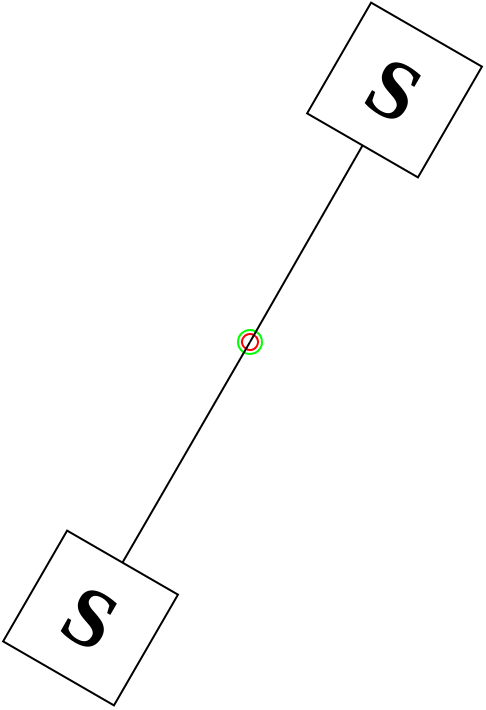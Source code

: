 <mxfile compressed="false" version="20.3.0" type="device">
  <diagram name="PA005A" id="r5pnv25qWxkjvZlbge1s">
    <mxGraphModel dx="1422" dy="977" grid="1" gridSize="2" guides="1" tooltips="1" connect="1" arrows="1" fold="1" page="1" pageScale="1" pageWidth="1169" pageHeight="827" math="0" shadow="0">
      <root>
        <mxCell id="NN_VJS9fBAGXD2zNihbb-0" />
        <mxCell id="NN_VJS9fBAGXD2zNihbb-124" value="Connection" style="" parent="NN_VJS9fBAGXD2zNihbb-0" />
        <object label="Connection" PipingConnector="Y" LabelConnector="N" SignalConnector="N" Direction="0,180" id="N9Zectl9yFI_1oqKC9Rz-5">
          <mxCell style="vsdxID=1407;fillColor=none;gradientColor=none;shape=stencil(rVFbDsIgEDwNnyQU4glqvcfGblsilmZBS28vZGMsxg9j/JvZmX1kR5g2TLCg0CpE8hdcbR8nYY5CaztPSDZmJEwnTDt4wpH8be6ZL1CcBV39vUxI3KdKh1YbswPTEzuBzlmiVGmKau9zUKM+jlJJQrJBko8QrZ+rrQ5oRJnXyMHBWElhRVx25ebnw/5zVvPFWRm83jxY5zilvf4eSy5xpKZ7AA==);strokeColor=#00ff00;strokeWidth=1;points=[[0.5,0.5,0,0,0]];labelBackgroundColor=none;rounded=0;html=1;whiteSpace=wrap;aspect=fixed;noLabel=1;snapToPoint=1;container=0;fontSize=16;" vertex="1" parent="NN_VJS9fBAGXD2zNihbb-124">
            <mxGeometry x="374" y="308" width="12" height="12" as="geometry" />
          </mxCell>
        </object>
        <mxCell id="NN_VJS9fBAGXD2zNihbb-131" value="Label" style="locked=1;" parent="NN_VJS9fBAGXD2zNihbb-0" />
        <mxCell id="NN_VJS9fBAGXD2zNihbb-132" value="Origo" style="" parent="NN_VJS9fBAGXD2zNihbb-0" />
        <object label="origo" id="N9Zectl9yFI_1oqKC9Rz-4">
          <mxCell style="vsdxID=1407;fillColor=none;gradientColor=none;shape=stencil(rVFbDsIgEDwNnyQU4glqvcfGblsilmZBS28vZGMsxg9j/JvZmX1kR5g2TLCg0CpE8hdcbR8nYY5CaztPSDZmJEwnTDt4wpH8be6ZL1CcBV39vUxI3KdKh1YbswPTEzuBzlmiVGmKau9zUKM+jlJJQrJBko8QrZ+rrQ5oRJnXyMHBWElhRVx25ebnw/5zVvPFWRm83jxY5zilvf4eSy5xpKZ7AA==);strokeColor=#ff0000;strokeWidth=1;points=[[0.5,0.5,0,0,0]];labelBackgroundColor=none;rounded=0;html=1;whiteSpace=wrap;aspect=fixed;noLabel=1;snapToPoint=1;rotation=-60;" vertex="1" parent="NN_VJS9fBAGXD2zNihbb-132">
            <mxGeometry x="376" y="310" width="8" height="8" as="geometry" />
          </mxCell>
        </object>
        <object label="Symbol" Width="15" Height="22" UoM="mm" id="NN_VJS9fBAGXD2zNihbb-134">
          <mxCell style="locked=1;" parent="NN_VJS9fBAGXD2zNihbb-0" />
        </object>
        <mxCell id="LgfQOALBtSMDCI_zHHA_-1" value="S" style="text;html=1;strokeColor=none;fillColor=none;align=center;verticalAlign=middle;whiteSpace=wrap;rounded=0;rotation=30;fontStyle=1;fontSize=42;fontFamily=Lucida Console;" parent="NN_VJS9fBAGXD2zNihbb-134" vertex="1">
          <mxGeometry x="268" y="437" width="64" height="30" as="geometry" />
        </mxCell>
        <mxCell id="LgfQOALBtSMDCI_zHHA_-3" value="" style="endArrow=none;html=1;rounded=0;startArrow=none;entryX=0.5;entryY=1;entryDx=0;entryDy=0;" parent="NN_VJS9fBAGXD2zNihbb-134" target="H_hsnOgvmmw8vlDFuwdq-2" edge="1">
          <mxGeometry width="50" height="50" relative="1" as="geometry">
            <mxPoint x="380" y="314" as="sourcePoint" />
            <mxPoint x="444.54" y="215.713" as="targetPoint" />
          </mxGeometry>
        </mxCell>
        <mxCell id="LgfQOALBtSMDCI_zHHA_-4" value="" style="endArrow=none;html=1;rounded=0;exitX=0.5;exitY=0;exitDx=0;exitDy=0;" parent="NN_VJS9fBAGXD2zNihbb-134" source="H_hsnOgvmmw8vlDFuwdq-0" edge="1">
          <mxGeometry width="50" height="50" relative="1" as="geometry">
            <mxPoint x="316.27" y="427.242" as="sourcePoint" />
            <mxPoint x="380" y="314" as="targetPoint" />
          </mxGeometry>
        </mxCell>
        <mxCell id="H_hsnOgvmmw8vlDFuwdq-0" value="" style="whiteSpace=wrap;html=1;aspect=fixed;strokeColor=#000000;fillColor=none;rotation=30;" parent="NN_VJS9fBAGXD2zNihbb-134" vertex="1">
          <mxGeometry x="268.27" y="420" width="64" height="64" as="geometry" />
        </mxCell>
        <mxCell id="H_hsnOgvmmw8vlDFuwdq-1" value="S" style="text;html=1;strokeColor=none;fillColor=none;align=center;verticalAlign=middle;whiteSpace=wrap;rounded=0;rotation=30;fontStyle=1;fontSize=42;fontFamily=Lucida Console;" parent="NN_VJS9fBAGXD2zNihbb-134" vertex="1">
          <mxGeometry x="420" y="173" width="64" height="30" as="geometry" />
        </mxCell>
        <mxCell id="H_hsnOgvmmw8vlDFuwdq-2" value="" style="whiteSpace=wrap;html=1;aspect=fixed;strokeColor=#000000;fillColor=none;rotation=30;" parent="NN_VJS9fBAGXD2zNihbb-134" vertex="1">
          <mxGeometry x="420.27" y="156" width="64" height="64" as="geometry" />
        </mxCell>
      </root>
    </mxGraphModel>
  </diagram>
</mxfile>
